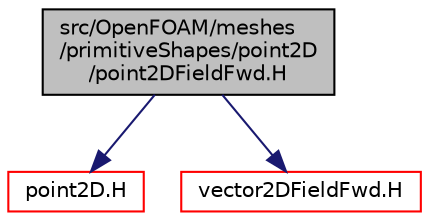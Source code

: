 digraph "src/OpenFOAM/meshes/primitiveShapes/point2D/point2DFieldFwd.H"
{
  bgcolor="transparent";
  edge [fontname="Helvetica",fontsize="10",labelfontname="Helvetica",labelfontsize="10"];
  node [fontname="Helvetica",fontsize="10",shape=record];
  Node1 [label="src/OpenFOAM/meshes\l/primitiveShapes/point2D\l/point2DFieldFwd.H",height=0.2,width=0.4,color="black", fillcolor="grey75", style="filled", fontcolor="black"];
  Node1 -> Node2 [color="midnightblue",fontsize="10",style="solid",fontname="Helvetica"];
  Node2 [label="point2D.H",height=0.2,width=0.4,color="red",URL="$a08949.html"];
  Node1 -> Node3 [color="midnightblue",fontsize="10",style="solid",fontname="Helvetica"];
  Node3 [label="vector2DFieldFwd.H",height=0.2,width=0.4,color="red",URL="$a08167.html"];
}
